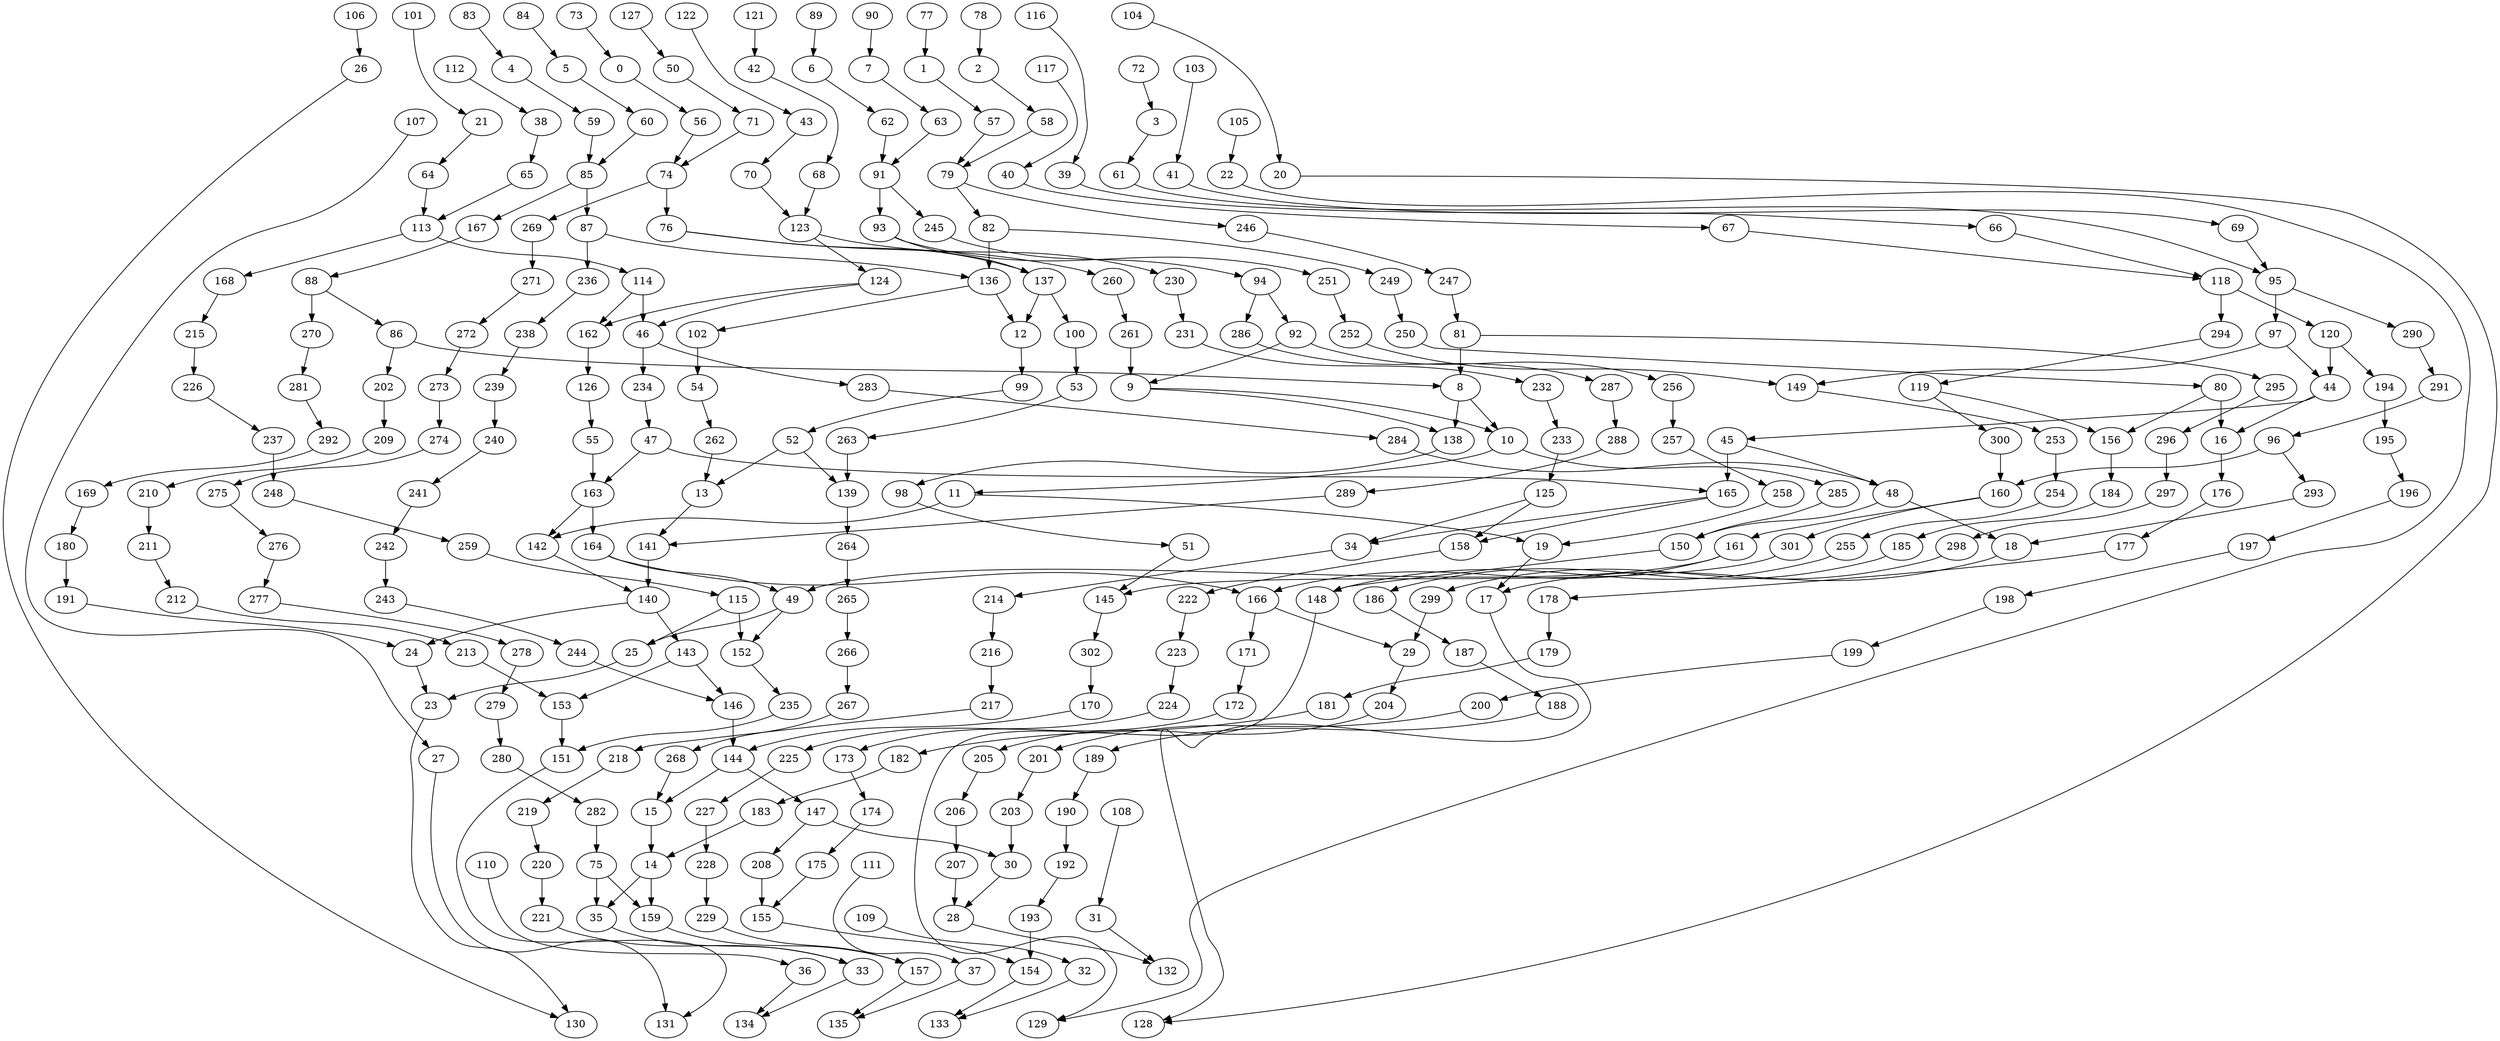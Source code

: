 digraph g {
0;
1;
2;
3;
4;
5;
6;
7;
8;
9;
10;
11;
12;
13;
14;
15;
16;
17;
18;
19;
20;
21;
22;
23;
24;
25;
26;
27;
28;
29;
30;
31;
32;
33;
34;
35;
36;
37;
38;
39;
40;
41;
42;
43;
44;
45;
46;
47;
48;
49;
50;
51;
52;
53;
54;
55;
56;
57;
58;
59;
60;
61;
62;
63;
64;
65;
66;
67;
68;
69;
70;
71;
72;
73;
74;
75;
76;
77;
78;
79;
80;
81;
82;
83;
84;
85;
86;
87;
88;
89;
90;
91;
92;
93;
94;
95;
96;
97;
98;
99;
100;
101;
102;
103;
104;
105;
106;
107;
108;
109;
110;
111;
112;
113;
114;
115;
116;
117;
118;
119;
120;
121;
122;
123;
124;
125;
126;
127;
128;
129;
130;
131;
132;
133;
134;
135;
136;
137;
138;
139;
140;
141;
142;
143;
144;
145;
146;
147;
148;
149;
150;
151;
152;
153;
154;
155;
156;
157;
158;
159;
160;
161;
162;
163;
164;
165;
166;
167;
168;
169;
170;
171;
172;
173;
174;
175;
176;
177;
178;
179;
180;
181;
182;
183;
184;
185;
186;
187;
188;
189;
190;
191;
192;
193;
194;
195;
196;
197;
198;
199;
200;
201;
202;
203;
204;
205;
206;
207;
208;
209;
210;
211;
212;
213;
214;
215;
216;
217;
218;
219;
220;
221;
222;
223;
224;
225;
226;
227;
228;
229;
230;
231;
232;
233;
234;
235;
236;
237;
238;
239;
240;
241;
242;
243;
244;
245;
246;
247;
248;
249;
250;
251;
252;
253;
254;
255;
256;
257;
258;
259;
260;
261;
262;
263;
264;
265;
266;
267;
268;
269;
270;
271;
272;
273;
274;
275;
276;
277;
278;
279;
280;
281;
282;
283;
284;
285;
286;
287;
288;
289;
290;
291;
292;
293;
294;
295;
296;
297;
298;
299;
300;
301;
302;
0 -> 56 [weight=0];
1 -> 57 [weight=0];
2 -> 58 [weight=0];
3 -> 61 [weight=0];
4 -> 59 [weight=0];
5 -> 60 [weight=0];
6 -> 62 [weight=0];
7 -> 63 [weight=0];
8 -> 10 [weight=0];
8 -> 138 [weight=0];
9 -> 138 [weight=0];
9 -> 10 [weight=0];
10 -> 285 [weight=1];
10 -> 11 [weight=0];
11 -> 142 [weight=1];
11 -> 19 [weight=0];
12 -> 99 [weight=0];
13 -> 141 [weight=0];
14 -> 35 [weight=0];
14 -> 159 [weight=3];
15 -> 14 [weight=0];
16 -> 176 [weight=2];
17 -> 128 [weight=0];
18 -> 17 [weight=0];
19 -> 17 [weight=0];
20 -> 128 [weight=0];
21 -> 64 [weight=0];
22 -> 129 [weight=0];
23 -> 130 [weight=0];
24 -> 23 [weight=0];
25 -> 23 [weight=0];
26 -> 130 [weight=0];
27 -> 131 [weight=0];
28 -> 132 [weight=0];
29 -> 204 [weight=0];
30 -> 28 [weight=0];
31 -> 132 [weight=0];
32 -> 133 [weight=0];
33 -> 134 [weight=0];
34 -> 214 [weight=0];
35 -> 33 [weight=0];
36 -> 134 [weight=0];
37 -> 135 [weight=0];
38 -> 65 [weight=0];
39 -> 66 [weight=0];
40 -> 67 [weight=0];
41 -> 69 [weight=0];
42 -> 68 [weight=0];
43 -> 70 [weight=0];
44 -> 45 [weight=0];
44 -> 16 [weight=0];
45 -> 165 [weight=3];
45 -> 48 [weight=0];
46 -> 283 [weight=0];
46 -> 234 [weight=2];
47 -> 163 [weight=0];
47 -> 165 [weight=0];
48 -> 18 [weight=1];
48 -> 150 [weight=1];
49 -> 152 [weight=0];
49 -> 25 [weight=0];
50 -> 71 [weight=0];
51 -> 145 [weight=0];
52 -> 139 [weight=0];
52 -> 13 [weight=0];
53 -> 263 [weight=0];
54 -> 262 [weight=0];
55 -> 163 [weight=2];
56 -> 74 [weight=0];
57 -> 79 [weight=0];
58 -> 79 [weight=0];
59 -> 85 [weight=0];
60 -> 85 [weight=0];
61 -> 95 [weight=0];
62 -> 91 [weight=0];
63 -> 91 [weight=0];
64 -> 113 [weight=0];
65 -> 113 [weight=0];
66 -> 118 [weight=0];
67 -> 118 [weight=0];
68 -> 123 [weight=0];
69 -> 95 [weight=0];
70 -> 123 [weight=0];
71 -> 74 [weight=0];
72 -> 3 [weight=0];
73 -> 0 [weight=0];
74 -> 76 [weight=1];
74 -> 269 [weight=0];
75 -> 35 [weight=1];
75 -> 159 [weight=0];
76 -> 260 [weight=0];
76 -> 137 [weight=0];
77 -> 1 [weight=0];
78 -> 2 [weight=0];
79 -> 246 [weight=0];
79 -> 82 [weight=0];
80 -> 16 [weight=1];
80 -> 156 [weight=0];
81 -> 8 [weight=1];
81 -> 295 [weight=0];
82 -> 136 [weight=4];
82 -> 249 [weight=0];
83 -> 4 [weight=0];
84 -> 5 [weight=0];
85 -> 167 [weight=0];
85 -> 87 [weight=2];
86 -> 8 [weight=0];
86 -> 202 [weight=0];
87 -> 236 [weight=0];
87 -> 136 [weight=0];
88 -> 270 [weight=1];
88 -> 86 [weight=0];
89 -> 6 [weight=0];
90 -> 7 [weight=0];
91 -> 93 [weight=2];
91 -> 245 [weight=0];
92 -> 9 [weight=0];
92 -> 256 [weight=0];
93 -> 251 [weight=0];
93 -> 137 [weight=0];
94 -> 286 [weight=0];
94 -> 92 [weight=0];
95 -> 290 [weight=0];
95 -> 97 [weight=3];
96 -> 293 [weight=0];
96 -> 160 [weight=2];
97 -> 149 [weight=0];
97 -> 44 [weight=0];
98 -> 51 [weight=0];
99 -> 52 [weight=0];
100 -> 53 [weight=0];
101 -> 21 [weight=0];
102 -> 54 [weight=0];
103 -> 41 [weight=0];
104 -> 20 [weight=0];
105 -> 22 [weight=0];
106 -> 26 [weight=0];
107 -> 27 [weight=0];
108 -> 31 [weight=0];
109 -> 32 [weight=0];
110 -> 36 [weight=0];
111 -> 37 [weight=0];
112 -> 38 [weight=0];
113 -> 168 [weight=0];
113 -> 114 [weight=1];
114 -> 46 [weight=1];
114 -> 162 [weight=0];
115 -> 152 [weight=1];
115 -> 25 [weight=0];
116 -> 39 [weight=0];
117 -> 40 [weight=0];
118 -> 120 [weight=1];
118 -> 294 [weight=0];
119 -> 300 [weight=0];
119 -> 156 [weight=0];
120 -> 44 [weight=2];
120 -> 194 [weight=1];
121 -> 42 [weight=0];
122 -> 43 [weight=0];
123 -> 230 [weight=0];
123 -> 124 [weight=0];
124 -> 162 [weight=0];
124 -> 46 [weight=0];
125 -> 34 [weight=0];
125 -> 158 [weight=0];
126 -> 55 [weight=0];
127 -> 50 [weight=0];
136 -> 12 [weight=0];
136 -> 102 [weight=0];
137 -> 100 [weight=1];
137 -> 12 [weight=1];
138 -> 98 [weight=0];
139 -> 264 [weight=3];
140 -> 24 [weight=1];
140 -> 143 [weight=0];
141 -> 140 [weight=3];
142 -> 140 [weight=0];
143 -> 153 [weight=0];
143 -> 146 [weight=0];
144 -> 15 [weight=0];
144 -> 147 [weight=0];
145 -> 302 [weight=0];
146 -> 144 [weight=1];
147 -> 208 [weight=0];
147 -> 30 [weight=0];
148 -> 129 [weight=0];
149 -> 253 [weight=0];
150 -> 148 [weight=0];
151 -> 131 [weight=0];
152 -> 235 [weight=0];
153 -> 151 [weight=1];
154 -> 133 [weight=0];
155 -> 154 [weight=0];
156 -> 184 [weight=0];
157 -> 135 [weight=0];
158 -> 222 [weight=0];
159 -> 157 [weight=0];
160 -> 301 [weight=0];
160 -> 161 [weight=0];
161 -> 166 [weight=0];
161 -> 49 [weight=0];
162 -> 126 [weight=0];
163 -> 142 [weight=0];
163 -> 164 [weight=1];
164 -> 49 [weight=0];
164 -> 166 [weight=0];
165 -> 34 [weight=0];
165 -> 158 [weight=0];
166 -> 29 [weight=0];
166 -> 171 [weight=0];
167 -> 88 [weight=0];
168 -> 215 [weight=0];
169 -> 180 [weight=0];
170 -> 144 [weight=0];
171 -> 172 [weight=0];
172 -> 173 [weight=0];
173 -> 174 [weight=0];
174 -> 175 [weight=0];
175 -> 155 [weight=0];
176 -> 177 [weight=0];
177 -> 178 [weight=0];
178 -> 179 [weight=1];
179 -> 181 [weight=0];
180 -> 191 [weight=1];
181 -> 182 [weight=0];
182 -> 183 [weight=0];
183 -> 14 [weight=0];
184 -> 185 [weight=0];
185 -> 186 [weight=0];
186 -> 187 [weight=0];
187 -> 188 [weight=0];
188 -> 189 [weight=0];
189 -> 190 [weight=0];
190 -> 192 [weight=0];
191 -> 24 [weight=0];
192 -> 193 [weight=0];
193 -> 154 [weight=1];
194 -> 195 [weight=1];
195 -> 196 [weight=0];
196 -> 197 [weight=0];
197 -> 198 [weight=0];
198 -> 199 [weight=0];
199 -> 200 [weight=0];
200 -> 201 [weight=0];
201 -> 203 [weight=0];
202 -> 209 [weight=1];
203 -> 30 [weight=1];
204 -> 205 [weight=0];
205 -> 206 [weight=0];
206 -> 207 [weight=0];
207 -> 28 [weight=0];
208 -> 155 [weight=0];
209 -> 210 [weight=0];
210 -> 211 [weight=1];
211 -> 212 [weight=0];
212 -> 213 [weight=0];
213 -> 153 [weight=0];
214 -> 216 [weight=0];
215 -> 226 [weight=0];
216 -> 217 [weight=1];
217 -> 218 [weight=0];
218 -> 219 [weight=0];
219 -> 220 [weight=0];
220 -> 221 [weight=0];
221 -> 33 [weight=0];
222 -> 223 [weight=0];
223 -> 224 [weight=0];
224 -> 225 [weight=0];
225 -> 227 [weight=0];
226 -> 237 [weight=0];
227 -> 228 [weight=0];
228 -> 229 [weight=0];
229 -> 157 [weight=0];
230 -> 231 [weight=0];
231 -> 232 [weight=0];
232 -> 233 [weight=0];
233 -> 125 [weight=0];
234 -> 47 [weight=0];
235 -> 151 [weight=0];
236 -> 238 [weight=0];
237 -> 248 [weight=1];
238 -> 239 [weight=0];
239 -> 240 [weight=0];
240 -> 241 [weight=0];
241 -> 242 [weight=0];
242 -> 243 [weight=2];
243 -> 244 [weight=0];
244 -> 146 [weight=0];
245 -> 94 [weight=0];
246 -> 247 [weight=0];
247 -> 81 [weight=0];
248 -> 259 [weight=0];
249 -> 250 [weight=0];
250 -> 80 [weight=0];
251 -> 252 [weight=0];
252 -> 149 [weight=0];
253 -> 254 [weight=0];
254 -> 255 [weight=0];
255 -> 148 [weight=0];
256 -> 257 [weight=1];
257 -> 258 [weight=0];
258 -> 19 [weight=0];
259 -> 115 [weight=0];
260 -> 261 [weight=0];
261 -> 9 [weight=2];
262 -> 13 [weight=0];
263 -> 139 [weight=1];
264 -> 265 [weight=2];
265 -> 266 [weight=1];
266 -> 267 [weight=1];
267 -> 268 [weight=0];
268 -> 15 [weight=0];
269 -> 271 [weight=1];
270 -> 281 [weight=0];
271 -> 272 [weight=0];
272 -> 273 [weight=0];
273 -> 274 [weight=0];
274 -> 275 [weight=0];
275 -> 276 [weight=0];
276 -> 277 [weight=0];
277 -> 278 [weight=0];
278 -> 279 [weight=0];
279 -> 280 [weight=0];
280 -> 282 [weight=0];
281 -> 292 [weight=0];
282 -> 75 [weight=0];
283 -> 284 [weight=0];
284 -> 48 [weight=1];
285 -> 150 [weight=0];
286 -> 287 [weight=0];
287 -> 288 [weight=0];
288 -> 289 [weight=0];
289 -> 141 [weight=0];
290 -> 291 [weight=0];
291 -> 96 [weight=0];
292 -> 169 [weight=0];
293 -> 18 [weight=0];
294 -> 119 [weight=0];
295 -> 296 [weight=0];
296 -> 297 [weight=1];
297 -> 298 [weight=0];
298 -> 299 [weight=0];
299 -> 29 [weight=0];
300 -> 160 [weight=0];
301 -> 145 [weight=0];
302 -> 170 [weight=1];
}
